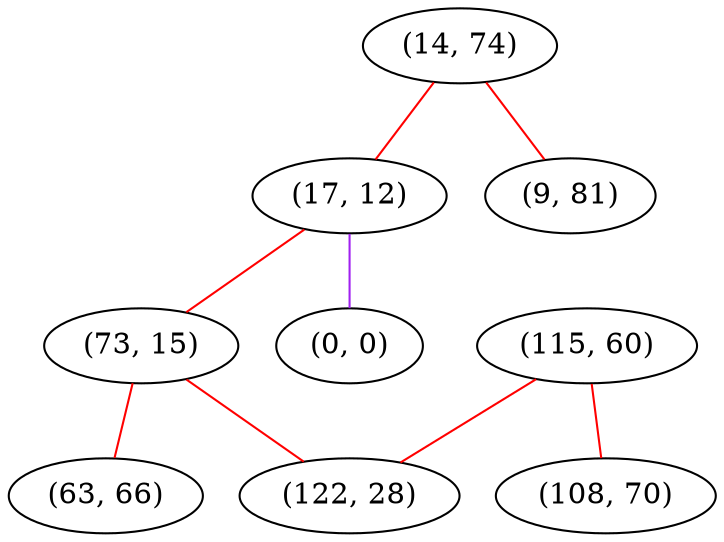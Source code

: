 graph "" {
"(14, 74)";
"(115, 60)";
"(17, 12)";
"(73, 15)";
"(122, 28)";
"(108, 70)";
"(0, 0)";
"(9, 81)";
"(63, 66)";
"(14, 74)" -- "(9, 81)"  [color=red, key=0, weight=1];
"(14, 74)" -- "(17, 12)"  [color=red, key=0, weight=1];
"(115, 60)" -- "(122, 28)"  [color=red, key=0, weight=1];
"(115, 60)" -- "(108, 70)"  [color=red, key=0, weight=1];
"(17, 12)" -- "(0, 0)"  [color=purple, key=0, weight=4];
"(17, 12)" -- "(73, 15)"  [color=red, key=0, weight=1];
"(73, 15)" -- "(63, 66)"  [color=red, key=0, weight=1];
"(73, 15)" -- "(122, 28)"  [color=red, key=0, weight=1];
}
